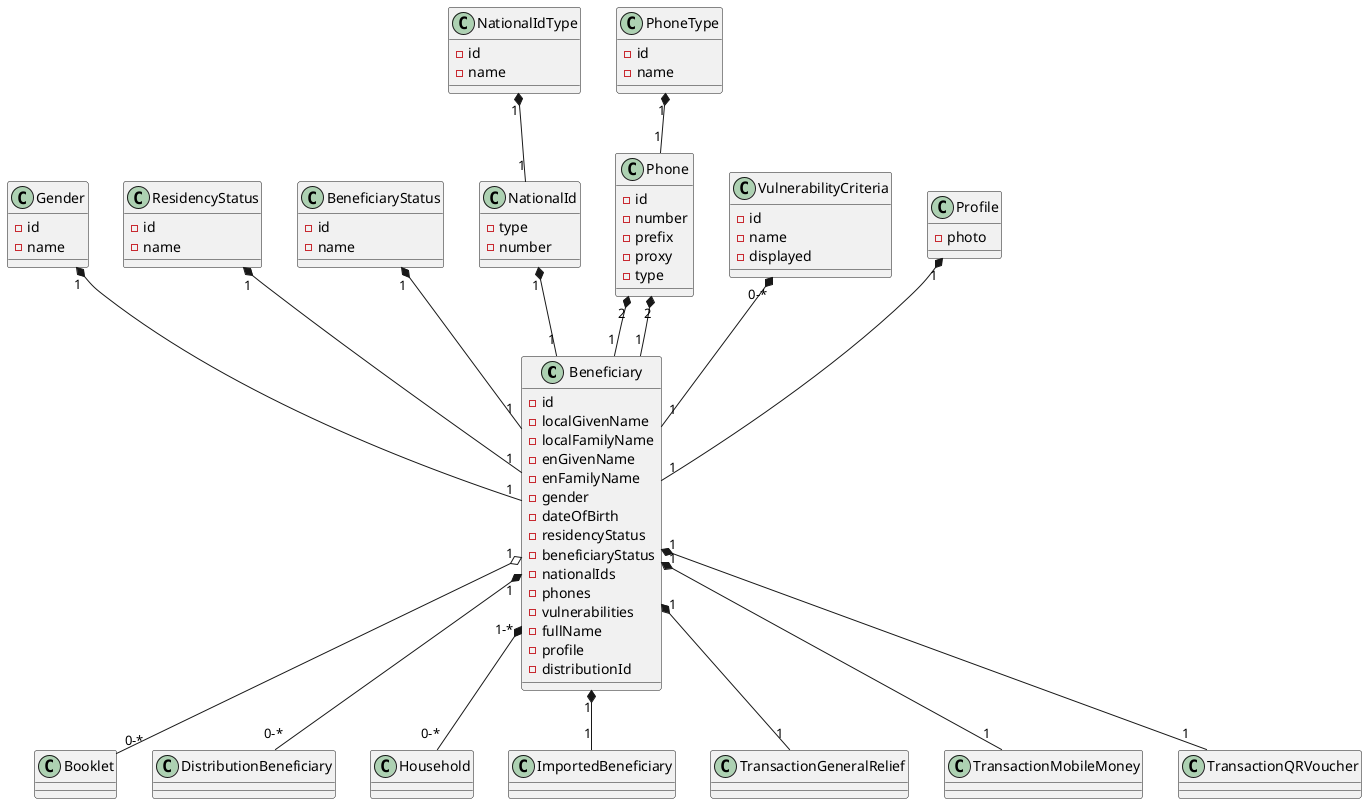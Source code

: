 @startuml customModelFields

class Beneficiary {
    - id
    - localGivenName
    - localFamilyName
    - enGivenName
    - enFamilyName
    - gender
    - dateOfBirth
    - residencyStatus
    - beneficiaryStatus
    - nationalIds
    - phones
    - vulnerabilities
    - fullName
    - profile
    - distributionId
}

class Gender {
    - id
    - name
}

class ResidencyStatus {
    - id
    - name
}

class BeneficiaryStatus {
    - id
    - name
}

class NationalId {
    - type
    - number
}

class NationalIdType {
    - id
    - name
}

class Phone {
    - id
    - number
    - prefix
    - proxy
    - type
}

class PhoneType {
    - id
    - name
}

class VulnerabilityCriteria {
    - id
    - name
    - displayed
}

class Profile {
    - photo
}


 Gender "1" *-- "1" Beneficiary
 ResidencyStatus "1" *-- "1" Beneficiary
 BeneficiaryStatus "1" *-- "1" Beneficiary
 NationalId "1" *-- "1" Beneficiary
 Phone "2" *-- "1" Beneficiary
 VulnerabilityCriteria "0-*" *-- "1" Beneficiary
 Profile "1" *-- "1" Beneficiary
 Phone "2" *-- "1" Beneficiary


 Beneficiary "1" o-- "0-*" Booklet

 Beneficiary "1" *-- "0-*" DistributionBeneficiary
 
 Beneficiary "1-*" *-- "0-*" Household

 Beneficiary "1" *-- "1" ImportedBeneficiary
 
 NationalIdType "1" *-- "1" NationalId
 
 PhoneType "1" *-- "1" Phone
 
 Beneficiary "1" *-- "1" TransactionGeneralRelief

 Beneficiary "1" *-- "1" TransactionMobileMoney

 Beneficiary "1" *-- "1" TransactionQRVoucher
 
@enduml